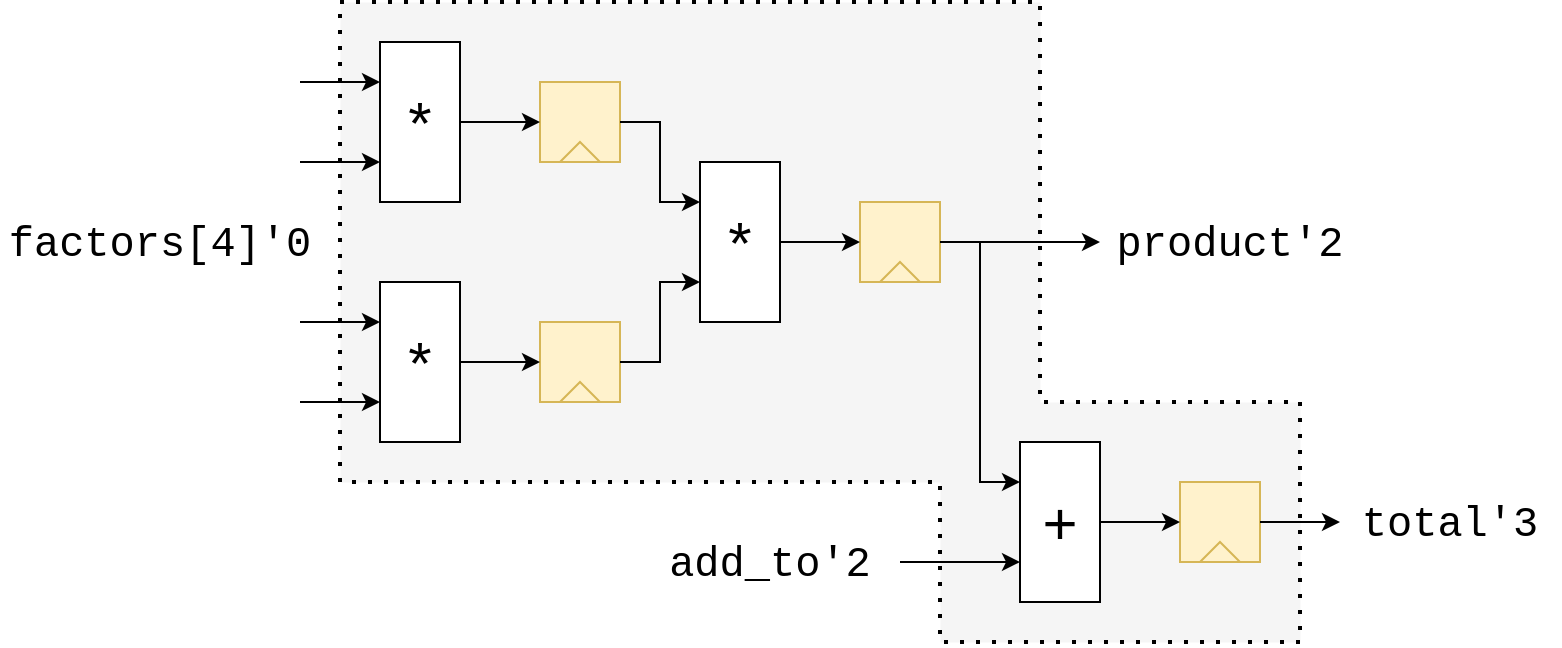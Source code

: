 <mxfile version="21.6.5" type="device">
  <diagram name="Page-1" id="Io_QXVS5ES7ry-y2leq_">
    <mxGraphModel dx="264" dy="654" grid="1" gridSize="10" guides="1" tooltips="1" connect="1" arrows="1" fold="1" page="1" pageScale="1" pageWidth="827" pageHeight="1169" math="0" shadow="0">
      <root>
        <mxCell id="0" />
        <mxCell id="1" parent="0" />
        <mxCell id="FBv0qd3GQsOAmBbNwPlk-33" value="" style="rounded=0;whiteSpace=wrap;html=1;strokeWidth=0;fillColor=#f5f5f5;fontColor=#333333;strokeColor=none;" parent="1" vertex="1">
          <mxGeometry x="480" y="540" width="180" height="120" as="geometry" />
        </mxCell>
        <mxCell id="FBv0qd3GQsOAmBbNwPlk-32" value="" style="rounded=0;whiteSpace=wrap;html=1;strokeWidth=0;fillColor=#f5f5f5;fontColor=#333333;strokeColor=none;" parent="1" vertex="1">
          <mxGeometry x="180" y="340" width="350" height="240" as="geometry" />
        </mxCell>
        <mxCell id="FBv0qd3GQsOAmBbNwPlk-1" value="*" style="rounded=0;whiteSpace=wrap;html=1;fontSize=30;verticalAlign=middle;" parent="1" vertex="1">
          <mxGeometry x="200" y="480" width="40" height="80" as="geometry" />
        </mxCell>
        <mxCell id="FBv0qd3GQsOAmBbNwPlk-4" value="" style="group;fillColor=#fff2cc;strokeColor=#d6b656;" parent="1" vertex="1" connectable="0">
          <mxGeometry x="280" y="500" width="40" height="40" as="geometry" />
        </mxCell>
        <mxCell id="FBv0qd3GQsOAmBbNwPlk-2" value="" style="rounded=0;whiteSpace=wrap;html=1;fillColor=#fff2cc;strokeColor=#d6b656;" parent="FBv0qd3GQsOAmBbNwPlk-4" vertex="1">
          <mxGeometry width="40" height="40" as="geometry" />
        </mxCell>
        <mxCell id="FBv0qd3GQsOAmBbNwPlk-3" value="" style="triangle;whiteSpace=wrap;html=1;rotation=-90;fillColor=#fff2cc;strokeColor=#d6b656;" parent="FBv0qd3GQsOAmBbNwPlk-4" vertex="1">
          <mxGeometry x="15" y="25" width="10" height="20" as="geometry" />
        </mxCell>
        <mxCell id="FBv0qd3GQsOAmBbNwPlk-5" value="" style="endArrow=classic;html=1;rounded=0;entryX=0;entryY=0.5;entryDx=0;entryDy=0;exitX=1;exitY=0.5;exitDx=0;exitDy=0;" parent="1" source="FBv0qd3GQsOAmBbNwPlk-1" target="FBv0qd3GQsOAmBbNwPlk-2" edge="1">
          <mxGeometry width="50" height="50" relative="1" as="geometry">
            <mxPoint x="160" y="530" as="sourcePoint" />
            <mxPoint x="210" y="480" as="targetPoint" />
          </mxGeometry>
        </mxCell>
        <mxCell id="FBv0qd3GQsOAmBbNwPlk-6" value="*" style="rounded=0;whiteSpace=wrap;html=1;fontSize=30;verticalAlign=middle;" parent="1" vertex="1">
          <mxGeometry x="200" y="360" width="40" height="80" as="geometry" />
        </mxCell>
        <mxCell id="FBv0qd3GQsOAmBbNwPlk-7" value="" style="group;fillColor=#fff2cc;strokeColor=#d6b656;" parent="1" vertex="1" connectable="0">
          <mxGeometry x="280" y="380" width="40" height="40" as="geometry" />
        </mxCell>
        <mxCell id="FBv0qd3GQsOAmBbNwPlk-8" value="" style="rounded=0;whiteSpace=wrap;html=1;fillColor=#fff2cc;strokeColor=#d6b656;" parent="FBv0qd3GQsOAmBbNwPlk-7" vertex="1">
          <mxGeometry width="40" height="40" as="geometry" />
        </mxCell>
        <mxCell id="FBv0qd3GQsOAmBbNwPlk-9" value="" style="triangle;whiteSpace=wrap;html=1;rotation=-90;fillColor=#fff2cc;strokeColor=#d6b656;" parent="FBv0qd3GQsOAmBbNwPlk-7" vertex="1">
          <mxGeometry x="15" y="25" width="10" height="20" as="geometry" />
        </mxCell>
        <mxCell id="FBv0qd3GQsOAmBbNwPlk-10" value="" style="endArrow=classic;html=1;rounded=0;entryX=0;entryY=0.5;entryDx=0;entryDy=0;exitX=1;exitY=0.5;exitDx=0;exitDy=0;" parent="1" source="FBv0qd3GQsOAmBbNwPlk-6" target="FBv0qd3GQsOAmBbNwPlk-8" edge="1">
          <mxGeometry width="50" height="50" relative="1" as="geometry">
            <mxPoint x="160" y="410" as="sourcePoint" />
            <mxPoint x="210" y="360" as="targetPoint" />
          </mxGeometry>
        </mxCell>
        <mxCell id="FBv0qd3GQsOAmBbNwPlk-11" value="*" style="rounded=0;whiteSpace=wrap;html=1;fontSize=30;verticalAlign=middle;" parent="1" vertex="1">
          <mxGeometry x="360" y="420" width="40" height="80" as="geometry" />
        </mxCell>
        <mxCell id="FBv0qd3GQsOAmBbNwPlk-12" value="" style="group;fillColor=#fff2cc;strokeColor=#d6b656;" parent="1" vertex="1" connectable="0">
          <mxGeometry x="440" y="440" width="40" height="40" as="geometry" />
        </mxCell>
        <mxCell id="FBv0qd3GQsOAmBbNwPlk-13" value="" style="rounded=0;whiteSpace=wrap;html=1;fillColor=#fff2cc;strokeColor=#d6b656;" parent="FBv0qd3GQsOAmBbNwPlk-12" vertex="1">
          <mxGeometry width="40" height="40" as="geometry" />
        </mxCell>
        <mxCell id="FBv0qd3GQsOAmBbNwPlk-14" value="" style="triangle;whiteSpace=wrap;html=1;rotation=-90;fillColor=#fff2cc;strokeColor=#d6b656;" parent="FBv0qd3GQsOAmBbNwPlk-12" vertex="1">
          <mxGeometry x="15" y="25" width="10" height="20" as="geometry" />
        </mxCell>
        <mxCell id="FBv0qd3GQsOAmBbNwPlk-15" value="" style="endArrow=classic;html=1;rounded=0;entryX=0;entryY=0.5;entryDx=0;entryDy=0;exitX=1;exitY=0.5;exitDx=0;exitDy=0;" parent="1" source="FBv0qd3GQsOAmBbNwPlk-11" target="FBv0qd3GQsOAmBbNwPlk-13" edge="1">
          <mxGeometry width="50" height="50" relative="1" as="geometry">
            <mxPoint x="320" y="470" as="sourcePoint" />
            <mxPoint x="370" y="420" as="targetPoint" />
          </mxGeometry>
        </mxCell>
        <mxCell id="FBv0qd3GQsOAmBbNwPlk-16" value="" style="endArrow=classic;html=1;rounded=0;entryX=0;entryY=0.25;entryDx=0;entryDy=0;exitX=1;exitY=0.5;exitDx=0;exitDy=0;" parent="1" source="FBv0qd3GQsOAmBbNwPlk-8" target="FBv0qd3GQsOAmBbNwPlk-11" edge="1">
          <mxGeometry width="50" height="50" relative="1" as="geometry">
            <mxPoint x="250" y="410" as="sourcePoint" />
            <mxPoint x="290" y="410" as="targetPoint" />
            <Array as="points">
              <mxPoint x="340" y="400" />
              <mxPoint x="340" y="440" />
            </Array>
          </mxGeometry>
        </mxCell>
        <mxCell id="FBv0qd3GQsOAmBbNwPlk-17" value="" style="endArrow=classic;html=1;rounded=0;entryX=0;entryY=0.75;entryDx=0;entryDy=0;exitX=1;exitY=0.5;exitDx=0;exitDy=0;" parent="1" source="FBv0qd3GQsOAmBbNwPlk-2" target="FBv0qd3GQsOAmBbNwPlk-11" edge="1">
          <mxGeometry width="50" height="50" relative="1" as="geometry">
            <mxPoint x="330" y="410" as="sourcePoint" />
            <mxPoint x="370" y="450" as="targetPoint" />
            <Array as="points">
              <mxPoint x="340" y="520" />
              <mxPoint x="340" y="480" />
            </Array>
          </mxGeometry>
        </mxCell>
        <mxCell id="FBv0qd3GQsOAmBbNwPlk-18" value="" style="endArrow=classic;html=1;rounded=0;entryX=0;entryY=0.25;entryDx=0;entryDy=0;" parent="1" target="FBv0qd3GQsOAmBbNwPlk-6" edge="1">
          <mxGeometry width="50" height="50" relative="1" as="geometry">
            <mxPoint x="160" y="380" as="sourcePoint" />
            <mxPoint x="480" y="460" as="targetPoint" />
          </mxGeometry>
        </mxCell>
        <mxCell id="FBv0qd3GQsOAmBbNwPlk-19" value="" style="endArrow=classic;html=1;rounded=0;entryX=0;entryY=0.25;entryDx=0;entryDy=0;" parent="1" edge="1">
          <mxGeometry width="50" height="50" relative="1" as="geometry">
            <mxPoint x="160" y="420" as="sourcePoint" />
            <mxPoint x="200" y="420" as="targetPoint" />
          </mxGeometry>
        </mxCell>
        <mxCell id="FBv0qd3GQsOAmBbNwPlk-20" value="" style="endArrow=classic;html=1;rounded=0;entryX=0;entryY=0.25;entryDx=0;entryDy=0;" parent="1" edge="1">
          <mxGeometry width="50" height="50" relative="1" as="geometry">
            <mxPoint x="160" y="500" as="sourcePoint" />
            <mxPoint x="200" y="500" as="targetPoint" />
          </mxGeometry>
        </mxCell>
        <mxCell id="FBv0qd3GQsOAmBbNwPlk-21" value="" style="endArrow=classic;html=1;rounded=0;entryX=0;entryY=0.25;entryDx=0;entryDy=0;" parent="1" edge="1">
          <mxGeometry width="50" height="50" relative="1" as="geometry">
            <mxPoint x="160" y="540" as="sourcePoint" />
            <mxPoint x="200" y="540" as="targetPoint" />
          </mxGeometry>
        </mxCell>
        <mxCell id="FBv0qd3GQsOAmBbNwPlk-22" value="" style="endArrow=classic;html=1;rounded=0;exitX=1;exitY=0.5;exitDx=0;exitDy=0;" parent="1" edge="1">
          <mxGeometry width="50" height="50" relative="1" as="geometry">
            <mxPoint x="480" y="460" as="sourcePoint" />
            <mxPoint x="560" y="460" as="targetPoint" />
          </mxGeometry>
        </mxCell>
        <mxCell id="FBv0qd3GQsOAmBbNwPlk-23" value="+" style="rounded=0;whiteSpace=wrap;html=1;fontSize=30;verticalAlign=middle;" parent="1" vertex="1">
          <mxGeometry x="520" y="560" width="40" height="80" as="geometry" />
        </mxCell>
        <mxCell id="FBv0qd3GQsOAmBbNwPlk-24" value="" style="endArrow=classic;html=1;rounded=0;entryX=0;entryY=0.25;entryDx=0;entryDy=0;" parent="1" target="FBv0qd3GQsOAmBbNwPlk-23" edge="1">
          <mxGeometry width="50" height="50" relative="1" as="geometry">
            <mxPoint x="500" y="460" as="sourcePoint" />
            <mxPoint x="570" y="470" as="targetPoint" />
            <Array as="points">
              <mxPoint x="500" y="580" />
            </Array>
          </mxGeometry>
        </mxCell>
        <mxCell id="FBv0qd3GQsOAmBbNwPlk-25" value="" style="endArrow=classic;html=1;rounded=0;entryX=0;entryY=0.5;entryDx=0;entryDy=0;" parent="1" edge="1">
          <mxGeometry width="50" height="50" relative="1" as="geometry">
            <mxPoint x="460" y="620" as="sourcePoint" />
            <mxPoint x="520" y="620" as="targetPoint" />
          </mxGeometry>
        </mxCell>
        <mxCell id="FBv0qd3GQsOAmBbNwPlk-27" value="" style="group;fillColor=#fff2cc;strokeColor=#d6b656;" parent="1" vertex="1" connectable="0">
          <mxGeometry x="600" y="580" width="40" height="40" as="geometry" />
        </mxCell>
        <mxCell id="FBv0qd3GQsOAmBbNwPlk-28" value="" style="rounded=0;whiteSpace=wrap;html=1;fillColor=#fff2cc;strokeColor=#d6b656;" parent="FBv0qd3GQsOAmBbNwPlk-27" vertex="1">
          <mxGeometry width="40" height="40" as="geometry" />
        </mxCell>
        <mxCell id="FBv0qd3GQsOAmBbNwPlk-29" value="" style="triangle;whiteSpace=wrap;html=1;rotation=-90;fillColor=#fff2cc;strokeColor=#d6b656;" parent="FBv0qd3GQsOAmBbNwPlk-27" vertex="1">
          <mxGeometry x="15" y="25" width="10" height="20" as="geometry" />
        </mxCell>
        <mxCell id="FBv0qd3GQsOAmBbNwPlk-30" value="" style="endArrow=classic;html=1;rounded=0;entryX=0;entryY=0.5;entryDx=0;entryDy=0;exitX=1;exitY=0.5;exitDx=0;exitDy=0;" parent="1" target="FBv0qd3GQsOAmBbNwPlk-28" edge="1">
          <mxGeometry width="50" height="50" relative="1" as="geometry">
            <mxPoint x="560" y="600" as="sourcePoint" />
            <mxPoint x="530" y="560" as="targetPoint" />
          </mxGeometry>
        </mxCell>
        <mxCell id="FBv0qd3GQsOAmBbNwPlk-31" value="" style="endArrow=classic;html=1;rounded=0;entryX=0;entryY=0.5;entryDx=0;entryDy=0;exitX=1;exitY=0.5;exitDx=0;exitDy=0;" parent="1" edge="1">
          <mxGeometry width="50" height="50" relative="1" as="geometry">
            <mxPoint x="640" y="600" as="sourcePoint" />
            <mxPoint x="680" y="600" as="targetPoint" />
          </mxGeometry>
        </mxCell>
        <mxCell id="FBv0qd3GQsOAmBbNwPlk-34" value="&lt;font face=&quot;Courier New&quot; style=&quot;font-size: 21px;&quot;&gt;factors[4]&#39;0&lt;/font&gt;" style="text;html=1;strokeColor=none;fillColor=none;align=center;verticalAlign=middle;whiteSpace=wrap;rounded=0;fontSize=21;" parent="1" vertex="1">
          <mxGeometry x="10" y="450" width="160" height="20" as="geometry" />
        </mxCell>
        <mxCell id="FBv0qd3GQsOAmBbNwPlk-37" value="&lt;font face=&quot;Courier New&quot; style=&quot;font-size: 21px;&quot;&gt;add_to&#39;2&lt;/font&gt;" style="text;html=1;strokeColor=none;fillColor=none;align=center;verticalAlign=middle;whiteSpace=wrap;rounded=0;fontSize=21;" parent="1" vertex="1">
          <mxGeometry x="340" y="610" width="110" height="20" as="geometry" />
        </mxCell>
        <mxCell id="FBv0qd3GQsOAmBbNwPlk-38" value="&lt;font face=&quot;Courier New&quot; style=&quot;font-size: 21px;&quot;&gt;product&#39;2&lt;/font&gt;" style="text;html=1;strokeColor=none;fillColor=none;align=center;verticalAlign=middle;whiteSpace=wrap;rounded=0;fontSize=21;" parent="1" vertex="1">
          <mxGeometry x="560" y="450" width="130" height="20" as="geometry" />
        </mxCell>
        <mxCell id="FBv0qd3GQsOAmBbNwPlk-39" value="&lt;font face=&quot;Courier New&quot; style=&quot;font-size: 21px;&quot;&gt;total&#39;3&lt;/font&gt;" style="text;html=1;strokeColor=none;fillColor=none;align=center;verticalAlign=middle;whiteSpace=wrap;rounded=0;fontSize=21;" parent="1" vertex="1">
          <mxGeometry x="680" y="590" width="110" height="20" as="geometry" />
        </mxCell>
        <mxCell id="FBv0qd3GQsOAmBbNwPlk-40" value="" style="endArrow=none;dashed=1;html=1;dashPattern=1 3;strokeWidth=2;rounded=0;" parent="1" edge="1">
          <mxGeometry width="50" height="50" relative="1" as="geometry">
            <mxPoint x="180" y="580" as="sourcePoint" />
            <mxPoint x="180" y="580" as="targetPoint" />
            <Array as="points">
              <mxPoint x="180" y="340" />
              <mxPoint x="530" y="340" />
              <mxPoint x="530" y="540" />
              <mxPoint x="660" y="540" />
              <mxPoint x="660" y="660" />
              <mxPoint x="480" y="660" />
              <mxPoint x="480" y="580" />
            </Array>
          </mxGeometry>
        </mxCell>
      </root>
    </mxGraphModel>
  </diagram>
</mxfile>
